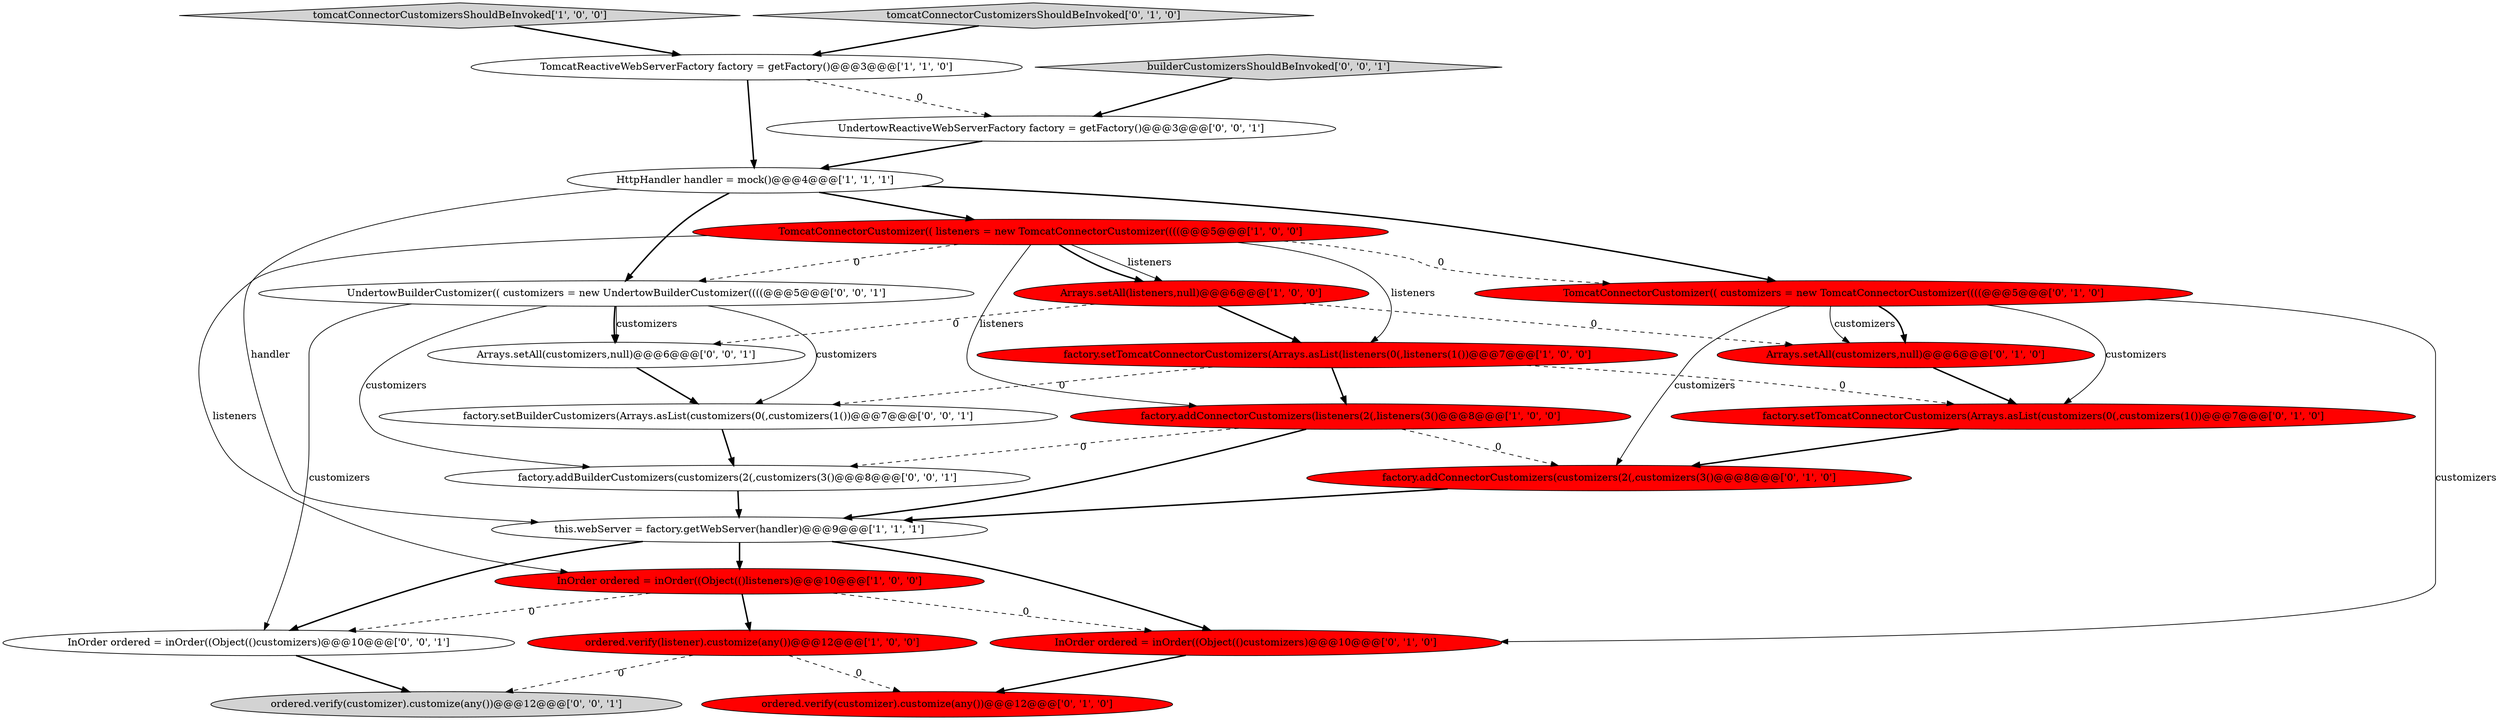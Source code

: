digraph {
12 [style = filled, label = "TomcatConnectorCustomizer(( customizers = new TomcatConnectorCustomizer((((@@@5@@@['0', '1', '0']", fillcolor = red, shape = ellipse image = "AAA1AAABBB2BBB"];
8 [style = filled, label = "InOrder ordered = inOrder((Object(()listeners)@@@10@@@['1', '0', '0']", fillcolor = red, shape = ellipse image = "AAA1AAABBB1BBB"];
20 [style = filled, label = "builderCustomizersShouldBeInvoked['0', '0', '1']", fillcolor = lightgray, shape = diamond image = "AAA0AAABBB3BBB"];
2 [style = filled, label = "factory.setTomcatConnectorCustomizers(Arrays.asList(listeners(0(,listeners(1())@@@7@@@['1', '0', '0']", fillcolor = red, shape = ellipse image = "AAA1AAABBB1BBB"];
23 [style = filled, label = "factory.addBuilderCustomizers(customizers(2(,customizers(3()@@@8@@@['0', '0', '1']", fillcolor = white, shape = ellipse image = "AAA0AAABBB3BBB"];
5 [style = filled, label = "TomcatReactiveWebServerFactory factory = getFactory()@@@3@@@['1', '1', '0']", fillcolor = white, shape = ellipse image = "AAA0AAABBB1BBB"];
3 [style = filled, label = "tomcatConnectorCustomizersShouldBeInvoked['1', '0', '0']", fillcolor = lightgray, shape = diamond image = "AAA0AAABBB1BBB"];
18 [style = filled, label = "factory.setBuilderCustomizers(Arrays.asList(customizers(0(,customizers(1())@@@7@@@['0', '0', '1']", fillcolor = white, shape = ellipse image = "AAA0AAABBB3BBB"];
24 [style = filled, label = "UndertowReactiveWebServerFactory factory = getFactory()@@@3@@@['0', '0', '1']", fillcolor = white, shape = ellipse image = "AAA0AAABBB3BBB"];
11 [style = filled, label = "ordered.verify(customizer).customize(any())@@@12@@@['0', '1', '0']", fillcolor = red, shape = ellipse image = "AAA1AAABBB2BBB"];
21 [style = filled, label = "InOrder ordered = inOrder((Object(()customizers)@@@10@@@['0', '0', '1']", fillcolor = white, shape = ellipse image = "AAA0AAABBB3BBB"];
7 [style = filled, label = "HttpHandler handler = mock()@@@4@@@['1', '1', '1']", fillcolor = white, shape = ellipse image = "AAA0AAABBB1BBB"];
17 [style = filled, label = "Arrays.setAll(customizers,null)@@@6@@@['0', '0', '1']", fillcolor = white, shape = ellipse image = "AAA0AAABBB3BBB"];
6 [style = filled, label = "this.webServer = factory.getWebServer(handler)@@@9@@@['1', '1', '1']", fillcolor = white, shape = ellipse image = "AAA0AAABBB1BBB"];
19 [style = filled, label = "ordered.verify(customizer).customize(any())@@@12@@@['0', '0', '1']", fillcolor = lightgray, shape = ellipse image = "AAA0AAABBB3BBB"];
14 [style = filled, label = "factory.addConnectorCustomizers(customizers(2(,customizers(3()@@@8@@@['0', '1', '0']", fillcolor = red, shape = ellipse image = "AAA1AAABBB2BBB"];
16 [style = filled, label = "Arrays.setAll(customizers,null)@@@6@@@['0', '1', '0']", fillcolor = red, shape = ellipse image = "AAA1AAABBB2BBB"];
1 [style = filled, label = "TomcatConnectorCustomizer(( listeners = new TomcatConnectorCustomizer((((@@@5@@@['1', '0', '0']", fillcolor = red, shape = ellipse image = "AAA1AAABBB1BBB"];
10 [style = filled, label = "factory.setTomcatConnectorCustomizers(Arrays.asList(customizers(0(,customizers(1())@@@7@@@['0', '1', '0']", fillcolor = red, shape = ellipse image = "AAA1AAABBB2BBB"];
22 [style = filled, label = "UndertowBuilderCustomizer(( customizers = new UndertowBuilderCustomizer((((@@@5@@@['0', '0', '1']", fillcolor = white, shape = ellipse image = "AAA0AAABBB3BBB"];
9 [style = filled, label = "factory.addConnectorCustomizers(listeners(2(,listeners(3()@@@8@@@['1', '0', '0']", fillcolor = red, shape = ellipse image = "AAA1AAABBB1BBB"];
13 [style = filled, label = "tomcatConnectorCustomizersShouldBeInvoked['0', '1', '0']", fillcolor = lightgray, shape = diamond image = "AAA0AAABBB2BBB"];
15 [style = filled, label = "InOrder ordered = inOrder((Object(()customizers)@@@10@@@['0', '1', '0']", fillcolor = red, shape = ellipse image = "AAA1AAABBB2BBB"];
4 [style = filled, label = "ordered.verify(listener).customize(any())@@@12@@@['1', '0', '0']", fillcolor = red, shape = ellipse image = "AAA1AAABBB1BBB"];
0 [style = filled, label = "Arrays.setAll(listeners,null)@@@6@@@['1', '0', '0']", fillcolor = red, shape = ellipse image = "AAA1AAABBB1BBB"];
7->1 [style = bold, label=""];
1->0 [style = solid, label="listeners"];
18->23 [style = bold, label=""];
21->19 [style = bold, label=""];
10->14 [style = bold, label=""];
7->12 [style = bold, label=""];
16->10 [style = bold, label=""];
6->21 [style = bold, label=""];
8->15 [style = dashed, label="0"];
0->2 [style = bold, label=""];
12->16 [style = solid, label="customizers"];
12->15 [style = solid, label="customizers"];
22->18 [style = solid, label="customizers"];
0->16 [style = dashed, label="0"];
5->24 [style = dashed, label="0"];
22->23 [style = solid, label="customizers"];
12->16 [style = bold, label=""];
1->0 [style = bold, label=""];
2->9 [style = bold, label=""];
8->21 [style = dashed, label="0"];
0->17 [style = dashed, label="0"];
9->23 [style = dashed, label="0"];
6->15 [style = bold, label=""];
1->8 [style = solid, label="listeners"];
9->6 [style = bold, label=""];
2->10 [style = dashed, label="0"];
1->22 [style = dashed, label="0"];
1->12 [style = dashed, label="0"];
7->22 [style = bold, label=""];
3->5 [style = bold, label=""];
12->14 [style = solid, label="customizers"];
1->9 [style = solid, label="listeners"];
9->14 [style = dashed, label="0"];
15->11 [style = bold, label=""];
23->6 [style = bold, label=""];
7->6 [style = solid, label="handler"];
6->8 [style = bold, label=""];
2->18 [style = dashed, label="0"];
13->5 [style = bold, label=""];
22->17 [style = bold, label=""];
5->7 [style = bold, label=""];
22->21 [style = solid, label="customizers"];
4->19 [style = dashed, label="0"];
8->4 [style = bold, label=""];
4->11 [style = dashed, label="0"];
20->24 [style = bold, label=""];
24->7 [style = bold, label=""];
12->10 [style = solid, label="customizers"];
22->17 [style = solid, label="customizers"];
14->6 [style = bold, label=""];
17->18 [style = bold, label=""];
1->2 [style = solid, label="listeners"];
}
